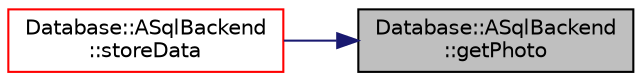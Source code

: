 digraph "Database::ASqlBackend::getPhoto"
{
 // LATEX_PDF_SIZE
  edge [fontname="Helvetica",fontsize="10",labelfontname="Helvetica",labelfontsize="10"];
  node [fontname="Helvetica",fontsize="10",shape=record];
  rankdir="RL";
  Node1 [label="Database::ASqlBackend\l::getPhoto",height=0.2,width=0.4,color="black", fillcolor="grey75", style="filled", fontcolor="black",tooltip="get particular photo"];
  Node1 -> Node2 [dir="back",color="midnightblue",fontsize="10",style="solid",fontname="Helvetica"];
  Node2 [label="Database::ASqlBackend\l::storeData",height=0.2,width=0.4,color="red", fillcolor="white", style="filled",URL="$class_database_1_1_a_sql_backend.html#aeabaa61a16e3602392353c5ce5727b91",tooltip="store photo data"];
}
